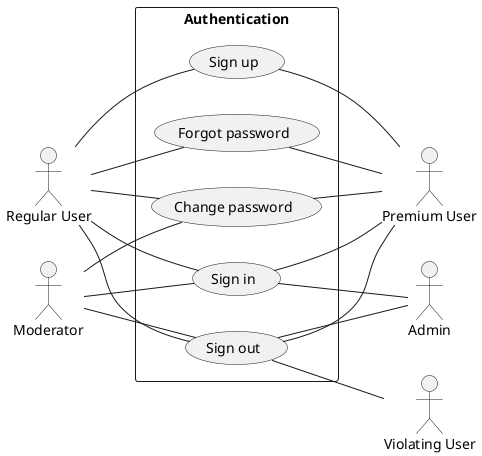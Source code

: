 @startuml
:Regular User: as ru
:Violating User: as vu
:Premium User: as pu
:Moderator: as mod
:Admin: as ad

left to right direction
rectangle Authentication {
  (Sign in) as signIn
  (Sign up) as signUp
  (Forgot password) as forgotPassword
  (Change password) as changePassword
  (Sign out) as signOut
}

ru -- signIn
ru -- signUp
ru -- forgotPassword
ru -- changePassword
ru -- signOut

signOut -- vu

signIn -- pu
signUp -- pu
forgotPassword -- pu
changePassword -- pu
signOut -- pu

mod -- signIn
mod -- changePassword
mod -- signOut
signIn -- ad
signOut -- ad
@enduml